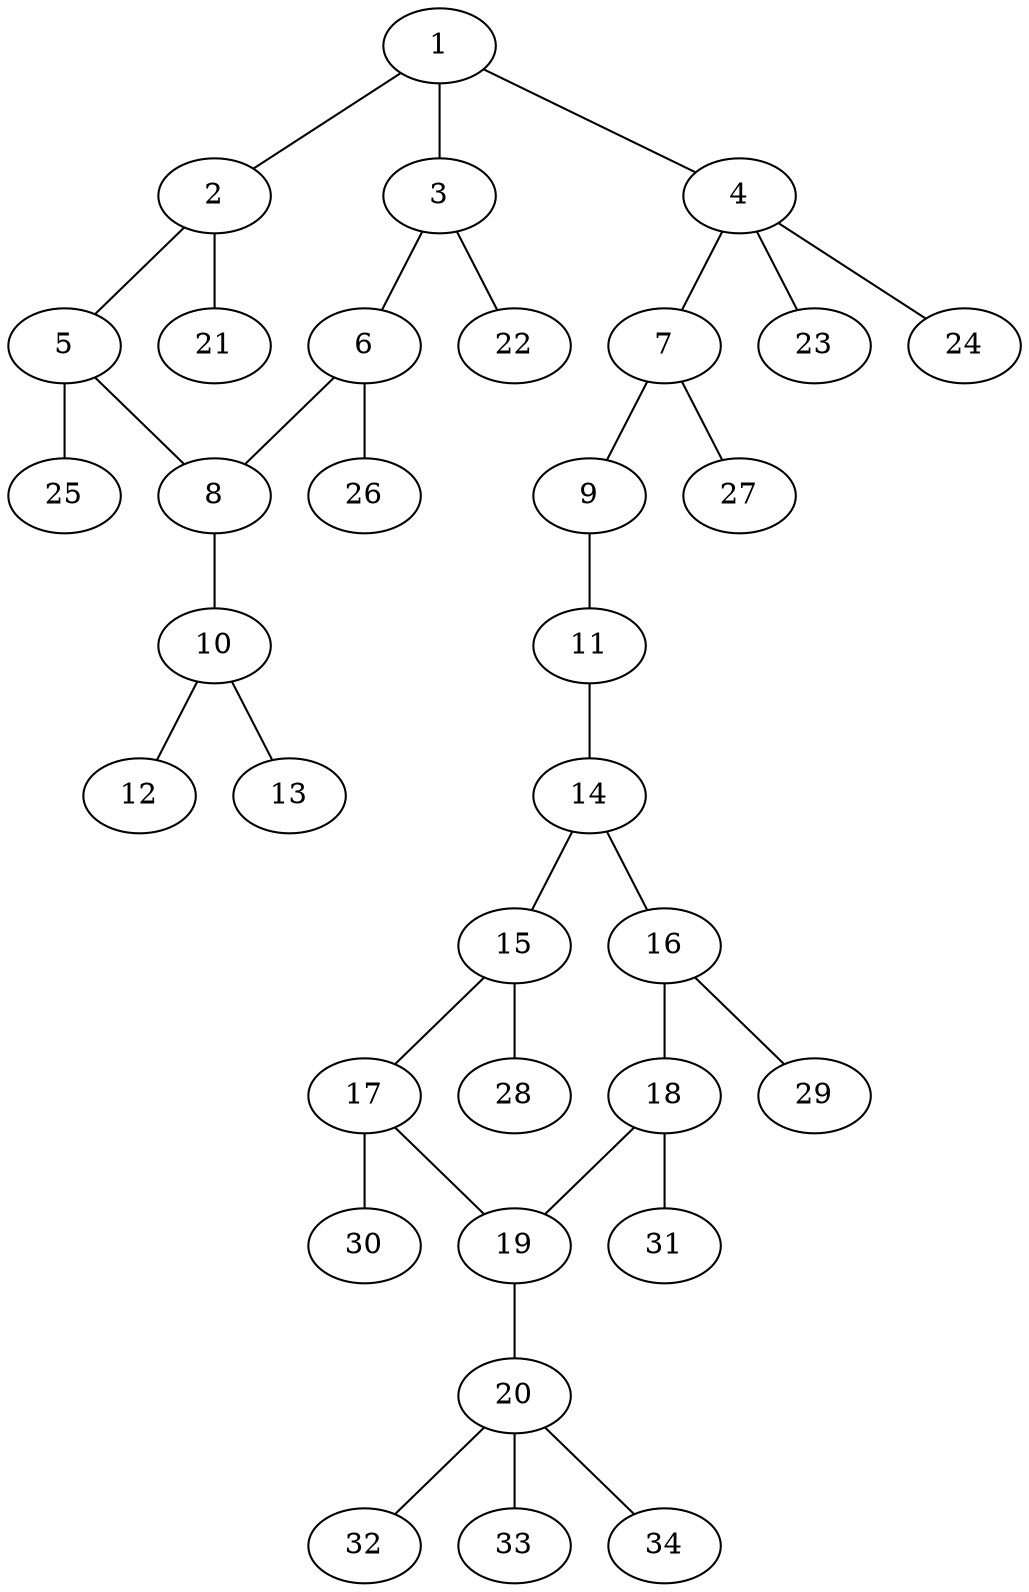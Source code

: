 graph molecule_2547 {
	1	 [chem=C];
	2	 [chem=C];
	1 -- 2	 [valence=1];
	3	 [chem=C];
	1 -- 3	 [valence=2];
	4	 [chem=C];
	1 -- 4	 [valence=1];
	5	 [chem=C];
	2 -- 5	 [valence=2];
	21	 [chem=H];
	2 -- 21	 [valence=1];
	6	 [chem=C];
	3 -- 6	 [valence=1];
	22	 [chem=H];
	3 -- 22	 [valence=1];
	7	 [chem=N];
	4 -- 7	 [valence=1];
	23	 [chem=H];
	4 -- 23	 [valence=1];
	24	 [chem=H];
	4 -- 24	 [valence=1];
	8	 [chem=C];
	5 -- 8	 [valence=1];
	25	 [chem=H];
	5 -- 25	 [valence=1];
	6 -- 8	 [valence=2];
	26	 [chem=H];
	6 -- 26	 [valence=1];
	9	 [chem=N];
	7 -- 9	 [valence=1];
	27	 [chem=H];
	7 -- 27	 [valence=1];
	10	 [chem=N];
	8 -- 10	 [valence=1];
	11	 [chem=N];
	9 -- 11	 [valence=2];
	12	 [chem=O];
	10 -- 12	 [valence=2];
	13	 [chem=O];
	10 -- 13	 [valence=1];
	14	 [chem=C];
	11 -- 14	 [valence=1];
	15	 [chem=C];
	14 -- 15	 [valence=2];
	16	 [chem=C];
	14 -- 16	 [valence=1];
	17	 [chem=C];
	15 -- 17	 [valence=1];
	28	 [chem=H];
	15 -- 28	 [valence=1];
	18	 [chem=C];
	16 -- 18	 [valence=2];
	29	 [chem=H];
	16 -- 29	 [valence=1];
	19	 [chem=C];
	17 -- 19	 [valence=2];
	30	 [chem=H];
	17 -- 30	 [valence=1];
	18 -- 19	 [valence=1];
	31	 [chem=H];
	18 -- 31	 [valence=1];
	20	 [chem=C];
	19 -- 20	 [valence=1];
	32	 [chem=H];
	20 -- 32	 [valence=1];
	33	 [chem=H];
	20 -- 33	 [valence=1];
	34	 [chem=H];
	20 -- 34	 [valence=1];
}
